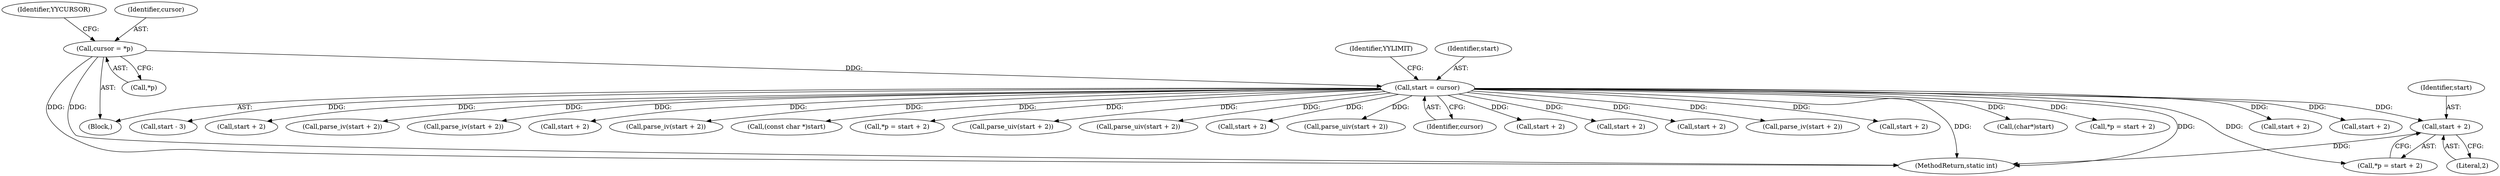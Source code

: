 digraph "0_php-src_20ce2fe8e3c211a42fee05a461a5881be9a8790e?w=1@pointer" {
"1000508" [label="(Call,start + 2)"];
"1000144" [label="(Call,start = cursor)"];
"1000120" [label="(Call,cursor = *p)"];
"1002375" [label="(Call,parse_iv(start + 2))"];
"1000510" [label="(Literal,2)"];
"1002234" [label="(Call,start + 2)"];
"1001864" [label="(Call,(char*)start)"];
"1000153" [label="(Identifier,YYLIMIT)"];
"1000508" [label="(Call,start + 2)"];
"1002432" [label="(MethodReturn,static int)"];
"1001143" [label="(Call,*p = start + 2)"];
"1001295" [label="(Call,start + 2)"];
"1001311" [label="(Call,start + 2)"];
"1002009" [label="(Call,start - 3)"];
"1000111" [label="(Block,)"];
"1001146" [label="(Call,start + 2)"];
"1000999" [label="(Call,parse_iv(start + 2))"];
"1002121" [label="(Call,parse_iv(start + 2))"];
"1002122" [label="(Call,start + 2)"];
"1002233" [label="(Call,parse_iv(start + 2))"];
"1000145" [label="(Identifier,start)"];
"1000122" [label="(Call,*p)"];
"1001653" [label="(Call,(const char *)start)"];
"1000126" [label="(Identifier,YYCURSOR)"];
"1001308" [label="(Call,*p = start + 2)"];
"1001129" [label="(Call,parse_uiv(start + 2))"];
"1001294" [label="(Call,parse_uiv(start + 2))"];
"1002376" [label="(Call,start + 2)"];
"1000120" [label="(Call,cursor = *p)"];
"1000509" [label="(Identifier,start)"];
"1000487" [label="(Call,parse_uiv(start + 2))"];
"1000505" [label="(Call,*p = start + 2)"];
"1000146" [label="(Identifier,cursor)"];
"1000488" [label="(Call,start + 2)"];
"1001130" [label="(Call,start + 2)"];
"1000121" [label="(Identifier,cursor)"];
"1001000" [label="(Call,start + 2)"];
"1000144" [label="(Call,start = cursor)"];
"1000508" -> "1000505"  [label="AST: "];
"1000508" -> "1000510"  [label="CFG: "];
"1000509" -> "1000508"  [label="AST: "];
"1000510" -> "1000508"  [label="AST: "];
"1000505" -> "1000508"  [label="CFG: "];
"1000508" -> "1002432"  [label="DDG: "];
"1000144" -> "1000508"  [label="DDG: "];
"1000144" -> "1000111"  [label="AST: "];
"1000144" -> "1000146"  [label="CFG: "];
"1000145" -> "1000144"  [label="AST: "];
"1000146" -> "1000144"  [label="AST: "];
"1000153" -> "1000144"  [label="CFG: "];
"1000144" -> "1002432"  [label="DDG: "];
"1000144" -> "1002432"  [label="DDG: "];
"1000120" -> "1000144"  [label="DDG: "];
"1000144" -> "1000487"  [label="DDG: "];
"1000144" -> "1000488"  [label="DDG: "];
"1000144" -> "1000505"  [label="DDG: "];
"1000144" -> "1000999"  [label="DDG: "];
"1000144" -> "1001000"  [label="DDG: "];
"1000144" -> "1001129"  [label="DDG: "];
"1000144" -> "1001130"  [label="DDG: "];
"1000144" -> "1001143"  [label="DDG: "];
"1000144" -> "1001146"  [label="DDG: "];
"1000144" -> "1001294"  [label="DDG: "];
"1000144" -> "1001295"  [label="DDG: "];
"1000144" -> "1001308"  [label="DDG: "];
"1000144" -> "1001311"  [label="DDG: "];
"1000144" -> "1001653"  [label="DDG: "];
"1000144" -> "1001864"  [label="DDG: "];
"1000144" -> "1002009"  [label="DDG: "];
"1000144" -> "1002121"  [label="DDG: "];
"1000144" -> "1002122"  [label="DDG: "];
"1000144" -> "1002233"  [label="DDG: "];
"1000144" -> "1002234"  [label="DDG: "];
"1000144" -> "1002375"  [label="DDG: "];
"1000144" -> "1002376"  [label="DDG: "];
"1000120" -> "1000111"  [label="AST: "];
"1000120" -> "1000122"  [label="CFG: "];
"1000121" -> "1000120"  [label="AST: "];
"1000122" -> "1000120"  [label="AST: "];
"1000126" -> "1000120"  [label="CFG: "];
"1000120" -> "1002432"  [label="DDG: "];
"1000120" -> "1002432"  [label="DDG: "];
}
